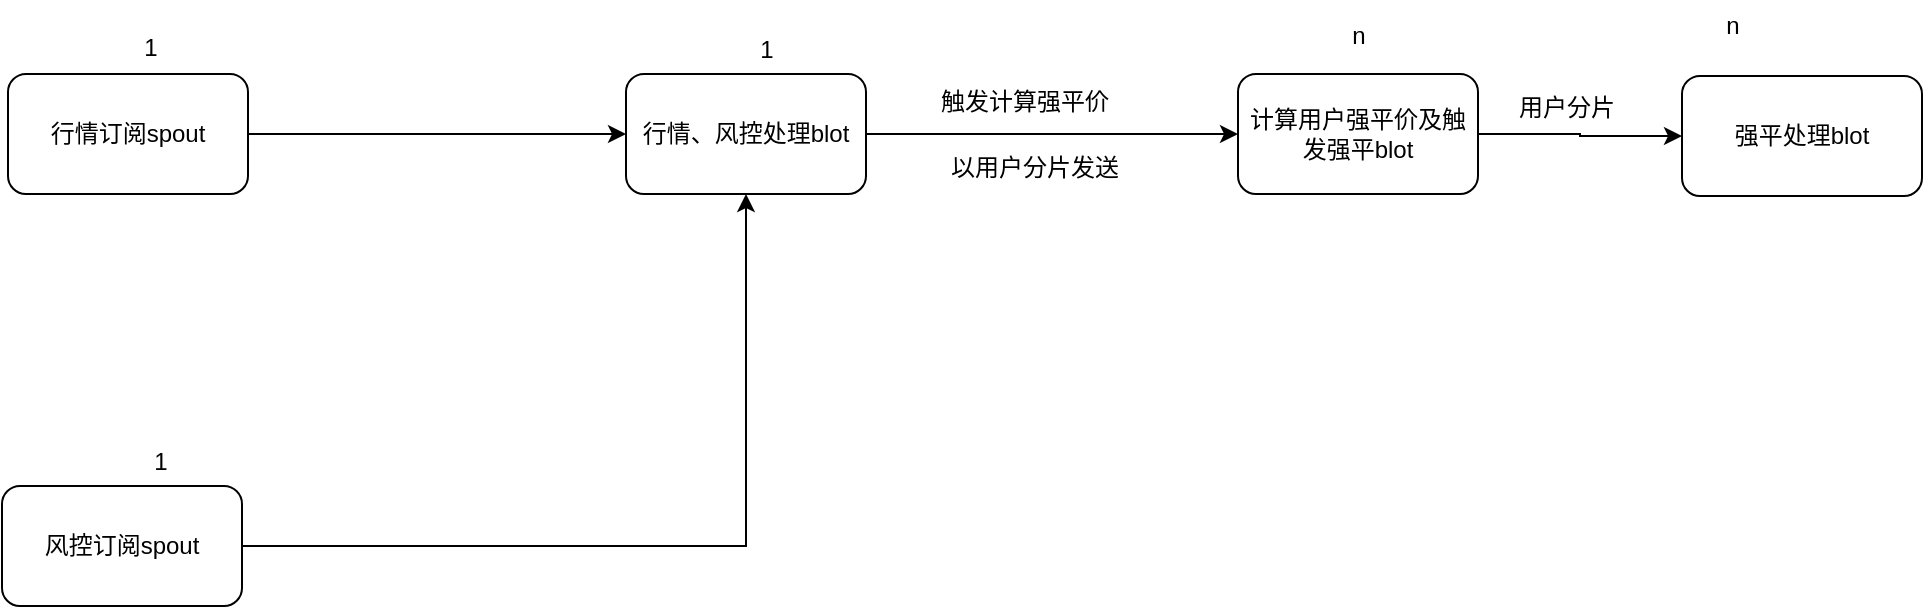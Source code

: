 <mxfile version="26.0.5">
  <diagram name="第 1 页" id="06HJxZ2aRITmPhD4oOBg">
    <mxGraphModel dx="954" dy="598" grid="0" gridSize="10" guides="1" tooltips="1" connect="1" arrows="1" fold="1" page="1" pageScale="1" pageWidth="3000" pageHeight="3020" math="0" shadow="0">
      <root>
        <mxCell id="0" />
        <mxCell id="1" parent="0" />
        <mxCell id="ehHEfjHrusZ6WexBavjR-4" value="" style="edgeStyle=orthogonalEdgeStyle;rounded=0;orthogonalLoop=1;jettySize=auto;html=1;" edge="1" parent="1" source="ehHEfjHrusZ6WexBavjR-1" target="ehHEfjHrusZ6WexBavjR-3">
          <mxGeometry relative="1" as="geometry" />
        </mxCell>
        <mxCell id="ehHEfjHrusZ6WexBavjR-1" value="行情订阅spout" style="rounded=1;whiteSpace=wrap;html=1;" vertex="1" parent="1">
          <mxGeometry x="127" y="123" width="120" height="60" as="geometry" />
        </mxCell>
        <mxCell id="ehHEfjHrusZ6WexBavjR-5" style="edgeStyle=orthogonalEdgeStyle;rounded=0;orthogonalLoop=1;jettySize=auto;html=1;entryX=0.5;entryY=1;entryDx=0;entryDy=0;" edge="1" parent="1" source="ehHEfjHrusZ6WexBavjR-2" target="ehHEfjHrusZ6WexBavjR-3">
          <mxGeometry relative="1" as="geometry" />
        </mxCell>
        <mxCell id="ehHEfjHrusZ6WexBavjR-2" value="风控订阅spout" style="rounded=1;whiteSpace=wrap;html=1;" vertex="1" parent="1">
          <mxGeometry x="124" y="329" width="120" height="60" as="geometry" />
        </mxCell>
        <mxCell id="ehHEfjHrusZ6WexBavjR-7" value="" style="edgeStyle=orthogonalEdgeStyle;rounded=0;orthogonalLoop=1;jettySize=auto;html=1;" edge="1" parent="1" source="ehHEfjHrusZ6WexBavjR-3" target="ehHEfjHrusZ6WexBavjR-6">
          <mxGeometry relative="1" as="geometry" />
        </mxCell>
        <mxCell id="ehHEfjHrusZ6WexBavjR-3" value="行情、风控处理blot" style="whiteSpace=wrap;html=1;rounded=1;" vertex="1" parent="1">
          <mxGeometry x="436" y="123" width="120" height="60" as="geometry" />
        </mxCell>
        <mxCell id="ehHEfjHrusZ6WexBavjR-15" value="" style="edgeStyle=orthogonalEdgeStyle;rounded=0;orthogonalLoop=1;jettySize=auto;html=1;" edge="1" parent="1" source="ehHEfjHrusZ6WexBavjR-6" target="ehHEfjHrusZ6WexBavjR-14">
          <mxGeometry relative="1" as="geometry" />
        </mxCell>
        <mxCell id="ehHEfjHrusZ6WexBavjR-6" value="计算用户强平价及触发强平blot" style="whiteSpace=wrap;html=1;rounded=1;" vertex="1" parent="1">
          <mxGeometry x="742" y="123" width="120" height="60" as="geometry" />
        </mxCell>
        <mxCell id="ehHEfjHrusZ6WexBavjR-8" value="1" style="text;html=1;align=center;verticalAlign=middle;resizable=0;points=[];autosize=1;strokeColor=none;fillColor=none;" vertex="1" parent="1">
          <mxGeometry x="493" y="98" width="25" height="26" as="geometry" />
        </mxCell>
        <mxCell id="ehHEfjHrusZ6WexBavjR-9" value="1" style="text;html=1;align=center;verticalAlign=middle;resizable=0;points=[];autosize=1;strokeColor=none;fillColor=none;" vertex="1" parent="1">
          <mxGeometry x="185" y="97" width="25" height="26" as="geometry" />
        </mxCell>
        <mxCell id="ehHEfjHrusZ6WexBavjR-10" value="1" style="text;html=1;align=center;verticalAlign=middle;resizable=0;points=[];autosize=1;strokeColor=none;fillColor=none;" vertex="1" parent="1">
          <mxGeometry x="190" y="304" width="25" height="26" as="geometry" />
        </mxCell>
        <mxCell id="ehHEfjHrusZ6WexBavjR-11" value="n" style="text;html=1;align=center;verticalAlign=middle;resizable=0;points=[];autosize=1;strokeColor=none;fillColor=none;" vertex="1" parent="1">
          <mxGeometry x="789.5" y="91" width="25" height="26" as="geometry" />
        </mxCell>
        <mxCell id="ehHEfjHrusZ6WexBavjR-12" value="触发计算强平价" style="text;html=1;align=center;verticalAlign=middle;resizable=0;points=[];autosize=1;strokeColor=none;fillColor=none;" vertex="1" parent="1">
          <mxGeometry x="584" y="124" width="102" height="26" as="geometry" />
        </mxCell>
        <mxCell id="ehHEfjHrusZ6WexBavjR-13" value="以用户分片发送" style="text;html=1;align=center;verticalAlign=middle;resizable=0;points=[];autosize=1;strokeColor=none;fillColor=none;" vertex="1" parent="1">
          <mxGeometry x="589" y="157" width="102" height="26" as="geometry" />
        </mxCell>
        <mxCell id="ehHEfjHrusZ6WexBavjR-14" value="强平处理blot" style="whiteSpace=wrap;html=1;rounded=1;" vertex="1" parent="1">
          <mxGeometry x="964" y="124" width="120" height="60" as="geometry" />
        </mxCell>
        <mxCell id="ehHEfjHrusZ6WexBavjR-16" value="n" style="text;html=1;align=center;verticalAlign=middle;resizable=0;points=[];autosize=1;strokeColor=none;fillColor=none;" vertex="1" parent="1">
          <mxGeometry x="976" y="86" width="25" height="26" as="geometry" />
        </mxCell>
        <mxCell id="ehHEfjHrusZ6WexBavjR-17" value="用户分片" style="text;html=1;align=center;verticalAlign=middle;resizable=0;points=[];autosize=1;strokeColor=none;fillColor=none;" vertex="1" parent="1">
          <mxGeometry x="873" y="127" width="66" height="26" as="geometry" />
        </mxCell>
      </root>
    </mxGraphModel>
  </diagram>
</mxfile>
